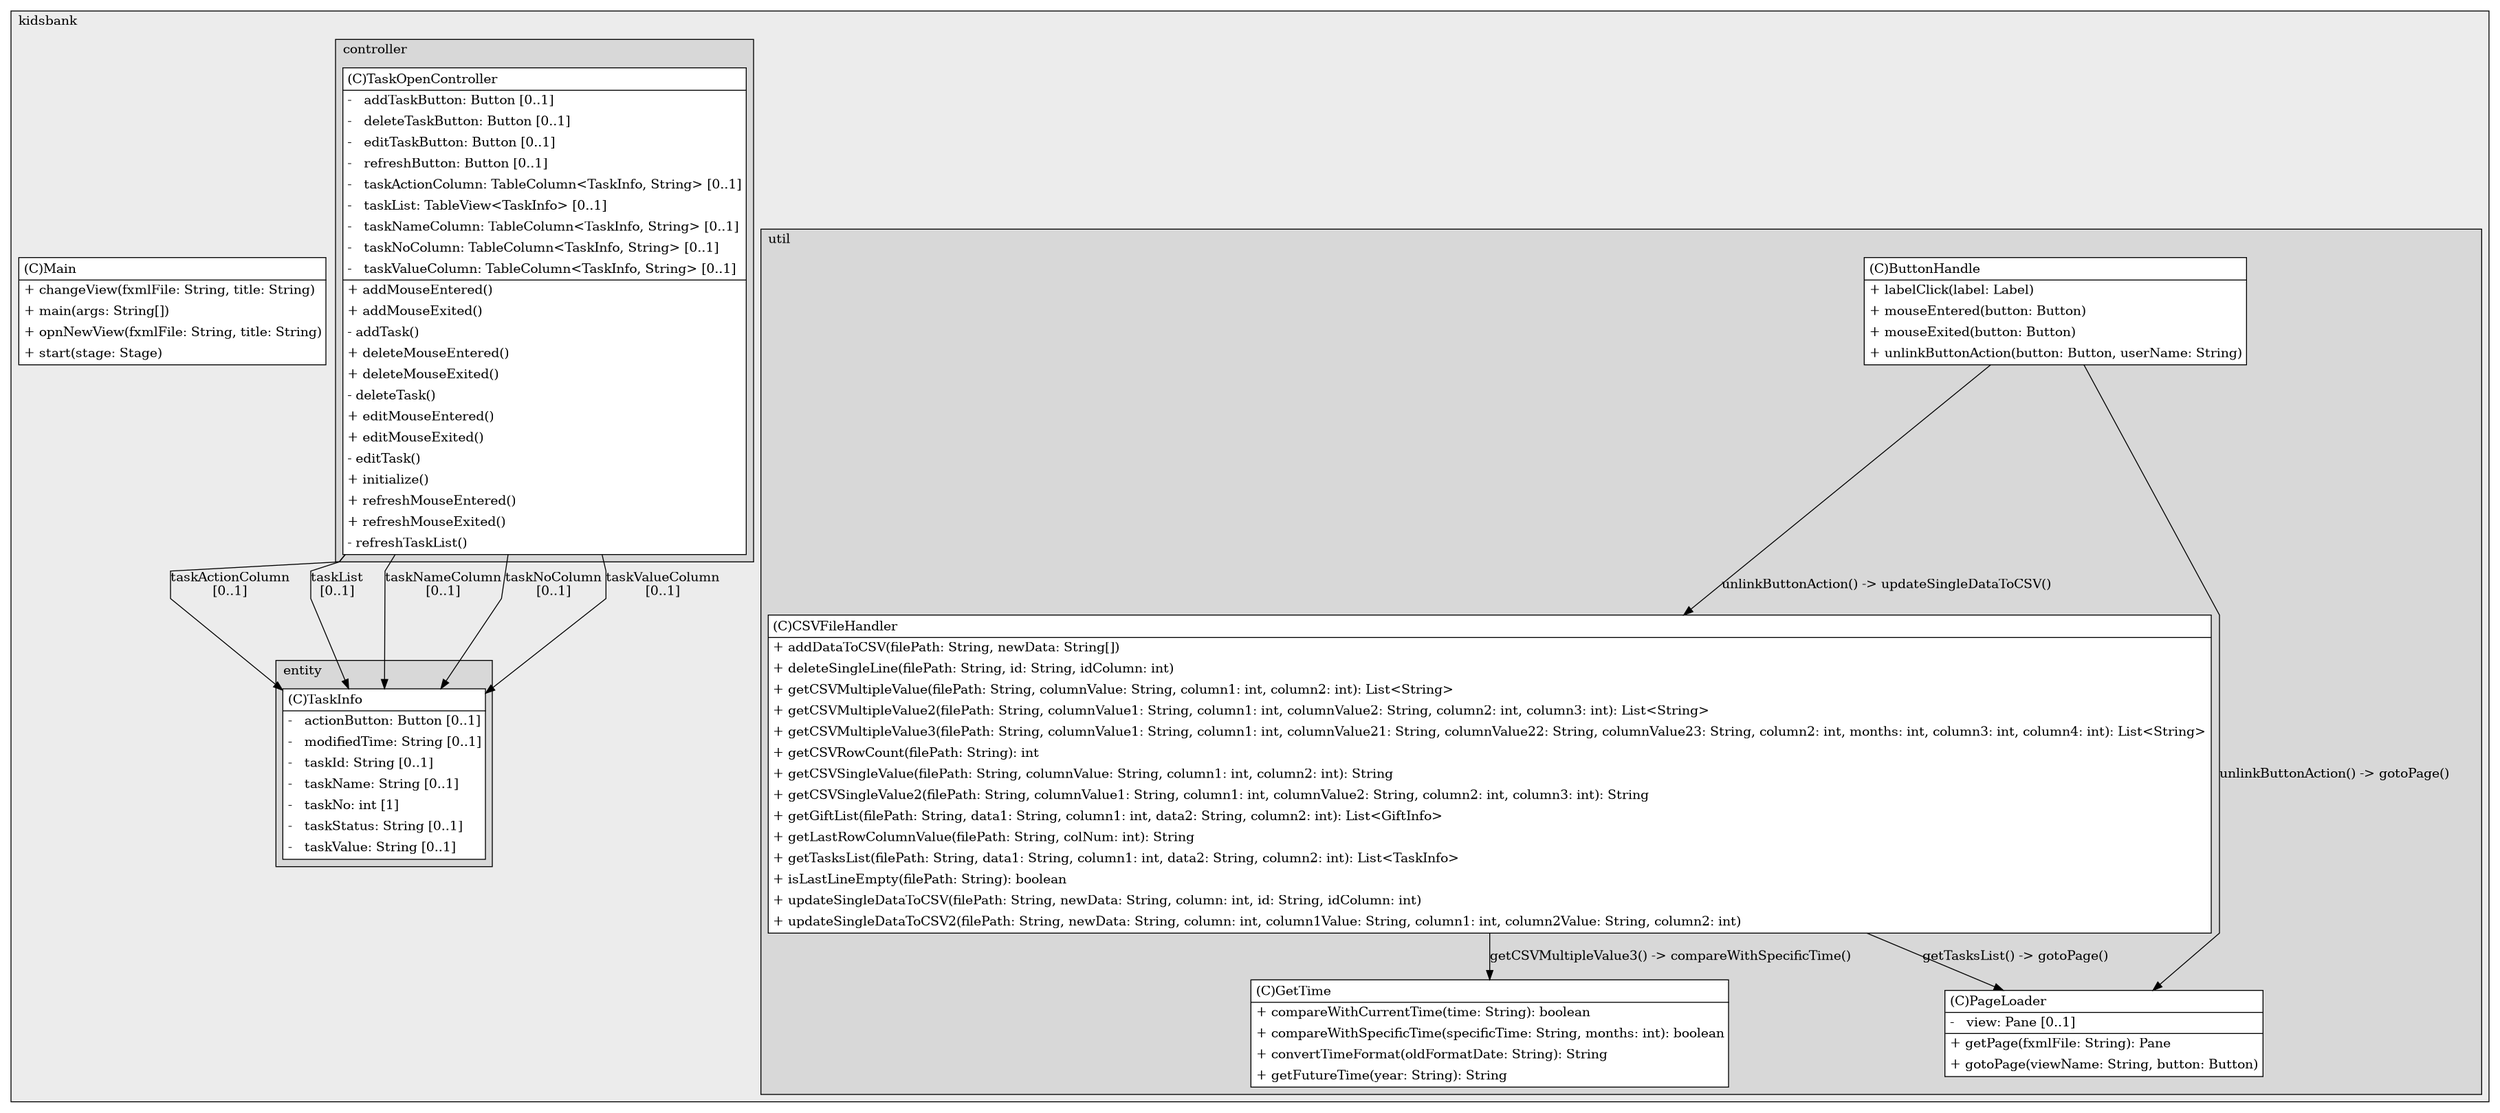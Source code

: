 @startuml

/' diagram meta data start
config=StructureConfiguration;
{
  "projectClassification": {
    "searchMode": "OpenProject", // OpenProject, AllProjects
    "includedProjects": "",
    "pathEndKeywords": "*.impl",
    "isClientPath": "",
    "isClientName": "",
    "isTestPath": "",
    "isTestName": "",
    "isMappingPath": "",
    "isMappingName": "",
    "isDataAccessPath": "",
    "isDataAccessName": "",
    "isDataStructurePath": "",
    "isDataStructureName": "",
    "isInterfaceStructuresPath": "",
    "isInterfaceStructuresName": "",
    "isEntryPointPath": "",
    "isEntryPointName": "",
    "treatFinalFieldsAsMandatory": false
  },
  "graphRestriction": {
    "classPackageExcludeFilter": "",
    "classPackageIncludeFilter": "",
    "classNameExcludeFilter": "",
    "classNameIncludeFilter": "",
    "methodNameExcludeFilter": "",
    "methodNameIncludeFilter": "",
    "removeByInheritance": "", // inheritance/annotation based filtering is done in a second step
    "removeByAnnotation": "",
    "removeByClassPackage": "", // cleanup the graph after inheritance/annotation based filtering is done
    "removeByClassName": "",
    "cutMappings": false,
    "cutEnum": true,
    "cutTests": true,
    "cutClient": true,
    "cutDataAccess": false,
    "cutInterfaceStructures": false,
    "cutDataStructures": false,
    "cutGetterAndSetter": true,
    "cutConstructors": true
  },
  "graphTraversal": {
    "forwardDepth": 6,
    "backwardDepth": 6,
    "classPackageExcludeFilter": "",
    "classPackageIncludeFilter": "",
    "classNameExcludeFilter": "",
    "classNameIncludeFilter": "",
    "methodNameExcludeFilter": "",
    "methodNameIncludeFilter": "",
    "hideMappings": false,
    "hideDataStructures": false,
    "hidePrivateMethods": true,
    "hideInterfaceCalls": true, // indirection: implementation -> interface (is hidden) -> implementation
    "onlyShowApplicationEntryPoints": false, // root node is included
    "useMethodCallsForStructureDiagram": "ForwardOnly" // ForwardOnly, BothDirections, No
  },
  "details": {
    "aggregation": "GroupByClass", // ByClass, GroupByClass, None
    "showClassGenericTypes": true,
    "showMethods": true,
    "showMethodParameterNames": true,
    "showMethodParameterTypes": true,
    "showMethodReturnType": true,
    "showPackageLevels": 2,
    "showDetailedClassStructure": true
  },
  "rootClass": "com.kidsbank.controller.TaskOpenController",
  "extensionCallbackMethod": "" // qualified.class.name#methodName - signature: public static String method(String)
}
diagram meta data end '/



digraph g {
    rankdir="TB"
    splines=polyline
    

'nodes 
subgraph cluster_827112919 { 
   	label=kidsbank
	labeljust=l
	fillcolor="#ececec"
	style=filled
   
   Main14625802[
	label=<<TABLE BORDER="1" CELLBORDER="0" CELLPADDING="4" CELLSPACING="0">
<TR><TD ALIGN="LEFT" >(C)Main</TD></TR>
<HR/>
<TR><TD ALIGN="LEFT" >+ changeView(fxmlFile: String, title: String)</TD></TR>
<TR><TD ALIGN="LEFT" >+ main(args: String[])</TD></TR>
<TR><TD ALIGN="LEFT" >+ opnNewView(fxmlFile: String, title: String)</TD></TR>
<TR><TD ALIGN="LEFT" >+ start(stage: Stage)</TD></TR>
</TABLE>>
	style=filled
	margin=0
	shape=plaintext
	fillcolor="#FFFFFF"
];

subgraph cluster_1232390328 { 
   	label=entity
	labeljust=l
	fillcolor="#d8d8d8"
	style=filled
   
   TaskInfo1530492123[
	label=<<TABLE BORDER="1" CELLBORDER="0" CELLPADDING="4" CELLSPACING="0">
<TR><TD ALIGN="LEFT" >(C)TaskInfo</TD></TR>
<HR/>
<TR><TD ALIGN="LEFT" >-   actionButton: Button [0..1]</TD></TR>
<TR><TD ALIGN="LEFT" >-   modifiedTime: String [0..1]</TD></TR>
<TR><TD ALIGN="LEFT" >-   taskId: String [0..1]</TD></TR>
<TR><TD ALIGN="LEFT" >-   taskName: String [0..1]</TD></TR>
<TR><TD ALIGN="LEFT" >-   taskNo: int [1]</TD></TR>
<TR><TD ALIGN="LEFT" >-   taskStatus: String [0..1]</TD></TR>
<TR><TD ALIGN="LEFT" >-   taskValue: String [0..1]</TD></TR>
</TABLE>>
	style=filled
	margin=0
	shape=plaintext
	fillcolor="#FFFFFF"
];
} 

subgraph cluster_1371265191 { 
   	label=util
	labeljust=l
	fillcolor="#d8d8d8"
	style=filled
   
   ButtonHandle703749882[
	label=<<TABLE BORDER="1" CELLBORDER="0" CELLPADDING="4" CELLSPACING="0">
<TR><TD ALIGN="LEFT" >(C)ButtonHandle</TD></TR>
<HR/>
<TR><TD ALIGN="LEFT" >+ labelClick(label: Label)</TD></TR>
<TR><TD ALIGN="LEFT" >+ mouseEntered(button: Button)</TD></TR>
<TR><TD ALIGN="LEFT" >+ mouseExited(button: Button)</TD></TR>
<TR><TD ALIGN="LEFT" >+ unlinkButtonAction(button: Button, userName: String)</TD></TR>
</TABLE>>
	style=filled
	margin=0
	shape=plaintext
	fillcolor="#FFFFFF"
];

CSVFileHandler703749882[
	label=<<TABLE BORDER="1" CELLBORDER="0" CELLPADDING="4" CELLSPACING="0">
<TR><TD ALIGN="LEFT" >(C)CSVFileHandler</TD></TR>
<HR/>
<TR><TD ALIGN="LEFT" >+ addDataToCSV(filePath: String, newData: String[])</TD></TR>
<TR><TD ALIGN="LEFT" >+ deleteSingleLine(filePath: String, id: String, idColumn: int)</TD></TR>
<TR><TD ALIGN="LEFT" >+ getCSVMultipleValue(filePath: String, columnValue: String, column1: int, column2: int): List&lt;String&gt;</TD></TR>
<TR><TD ALIGN="LEFT" >+ getCSVMultipleValue2(filePath: String, columnValue1: String, column1: int, columnValue2: String, column2: int, column3: int): List&lt;String&gt;</TD></TR>
<TR><TD ALIGN="LEFT" >+ getCSVMultipleValue3(filePath: String, columnValue1: String, column1: int, columnValue21: String, columnValue22: String, columnValue23: String, column2: int, months: int, column3: int, column4: int): List&lt;String&gt;</TD></TR>
<TR><TD ALIGN="LEFT" >+ getCSVRowCount(filePath: String): int</TD></TR>
<TR><TD ALIGN="LEFT" >+ getCSVSingleValue(filePath: String, columnValue: String, column1: int, column2: int): String</TD></TR>
<TR><TD ALIGN="LEFT" >+ getCSVSingleValue2(filePath: String, columnValue1: String, column1: int, columnValue2: String, column2: int, column3: int): String</TD></TR>
<TR><TD ALIGN="LEFT" >+ getGiftList(filePath: String, data1: String, column1: int, data2: String, column2: int): List&lt;GiftInfo&gt;</TD></TR>
<TR><TD ALIGN="LEFT" >+ getLastRowColumnValue(filePath: String, colNum: int): String</TD></TR>
<TR><TD ALIGN="LEFT" >+ getTasksList(filePath: String, data1: String, column1: int, data2: String, column2: int): List&lt;TaskInfo&gt;</TD></TR>
<TR><TD ALIGN="LEFT" >+ isLastLineEmpty(filePath: String): boolean</TD></TR>
<TR><TD ALIGN="LEFT" >+ updateSingleDataToCSV(filePath: String, newData: String, column: int, id: String, idColumn: int)</TD></TR>
<TR><TD ALIGN="LEFT" >+ updateSingleDataToCSV2(filePath: String, newData: String, column: int, column1Value: String, column1: int, column2Value: String, column2: int)</TD></TR>
</TABLE>>
	style=filled
	margin=0
	shape=plaintext
	fillcolor="#FFFFFF"
];

GetTime703749882[
	label=<<TABLE BORDER="1" CELLBORDER="0" CELLPADDING="4" CELLSPACING="0">
<TR><TD ALIGN="LEFT" >(C)GetTime</TD></TR>
<HR/>
<TR><TD ALIGN="LEFT" >+ compareWithCurrentTime(time: String): boolean</TD></TR>
<TR><TD ALIGN="LEFT" >+ compareWithSpecificTime(specificTime: String, months: int): boolean</TD></TR>
<TR><TD ALIGN="LEFT" >+ convertTimeFormat(oldFormatDate: String): String</TD></TR>
<TR><TD ALIGN="LEFT" >+ getFutureTime(year: String): String</TD></TR>
</TABLE>>
	style=filled
	margin=0
	shape=plaintext
	fillcolor="#FFFFFF"
];

PageLoader703749882[
	label=<<TABLE BORDER="1" CELLBORDER="0" CELLPADDING="4" CELLSPACING="0">
<TR><TD ALIGN="LEFT" >(C)PageLoader</TD></TR>
<HR/>
<TR><TD ALIGN="LEFT" >-   view: Pane [0..1]</TD></TR>
<HR/>
<TR><TD ALIGN="LEFT" >+ getPage(fxmlFile: String): Pane</TD></TR>
<TR><TD ALIGN="LEFT" >+ gotoPage(viewName: String, button: Button)</TD></TR>
</TABLE>>
	style=filled
	margin=0
	shape=plaintext
	fillcolor="#FFFFFF"
];
} 

subgraph cluster_43613313 { 
   	label=controller
	labeljust=l
	fillcolor="#d8d8d8"
	style=filled
   
   TaskOpenController66631828[
	label=<<TABLE BORDER="1" CELLBORDER="0" CELLPADDING="4" CELLSPACING="0">
<TR><TD ALIGN="LEFT" >(C)TaskOpenController</TD></TR>
<HR/>
<TR><TD ALIGN="LEFT" >-   addTaskButton: Button [0..1]</TD></TR>
<TR><TD ALIGN="LEFT" >-   deleteTaskButton: Button [0..1]</TD></TR>
<TR><TD ALIGN="LEFT" >-   editTaskButton: Button [0..1]</TD></TR>
<TR><TD ALIGN="LEFT" >-   refreshButton: Button [0..1]</TD></TR>
<TR><TD ALIGN="LEFT" >-   taskActionColumn: TableColumn&lt;TaskInfo, String&gt; [0..1]</TD></TR>
<TR><TD ALIGN="LEFT" >-   taskList: TableView&lt;TaskInfo&gt; [0..1]</TD></TR>
<TR><TD ALIGN="LEFT" >-   taskNameColumn: TableColumn&lt;TaskInfo, String&gt; [0..1]</TD></TR>
<TR><TD ALIGN="LEFT" >-   taskNoColumn: TableColumn&lt;TaskInfo, String&gt; [0..1]</TD></TR>
<TR><TD ALIGN="LEFT" >-   taskValueColumn: TableColumn&lt;TaskInfo, String&gt; [0..1]</TD></TR>
<HR/>
<TR><TD ALIGN="LEFT" >+ addMouseEntered()</TD></TR>
<TR><TD ALIGN="LEFT" >+ addMouseExited()</TD></TR>
<TR><TD ALIGN="LEFT" >- addTask()</TD></TR>
<TR><TD ALIGN="LEFT" >+ deleteMouseEntered()</TD></TR>
<TR><TD ALIGN="LEFT" >+ deleteMouseExited()</TD></TR>
<TR><TD ALIGN="LEFT" >- deleteTask()</TD></TR>
<TR><TD ALIGN="LEFT" >+ editMouseEntered()</TD></TR>
<TR><TD ALIGN="LEFT" >+ editMouseExited()</TD></TR>
<TR><TD ALIGN="LEFT" >- editTask()</TD></TR>
<TR><TD ALIGN="LEFT" >+ initialize()</TD></TR>
<TR><TD ALIGN="LEFT" >+ refreshMouseEntered()</TD></TR>
<TR><TD ALIGN="LEFT" >+ refreshMouseExited()</TD></TR>
<TR><TD ALIGN="LEFT" >- refreshTaskList()</TD></TR>
</TABLE>>
	style=filled
	margin=0
	shape=plaintext
	fillcolor="#FFFFFF"
];
} 
} 

'edges    
ButtonHandle703749882 -> CSVFileHandler703749882[label="unlinkButtonAction() -> updateSingleDataToCSV()"];
ButtonHandle703749882 -> PageLoader703749882[label="unlinkButtonAction() -> gotoPage()"];
CSVFileHandler703749882 -> GetTime703749882[label="getCSVMultipleValue3() -> compareWithSpecificTime()"];
CSVFileHandler703749882 -> PageLoader703749882[label="getTasksList() -> gotoPage()"];
TaskOpenController66631828 -> TaskInfo1530492123[label="taskActionColumn
[0..1]"];
TaskOpenController66631828 -> TaskInfo1530492123[label="taskList
[0..1]"];
TaskOpenController66631828 -> TaskInfo1530492123[label="taskNameColumn
[0..1]"];
TaskOpenController66631828 -> TaskInfo1530492123[label="taskNoColumn
[0..1]"];
TaskOpenController66631828 -> TaskInfo1530492123[label="taskValueColumn
[0..1]"];
    
}
@enduml